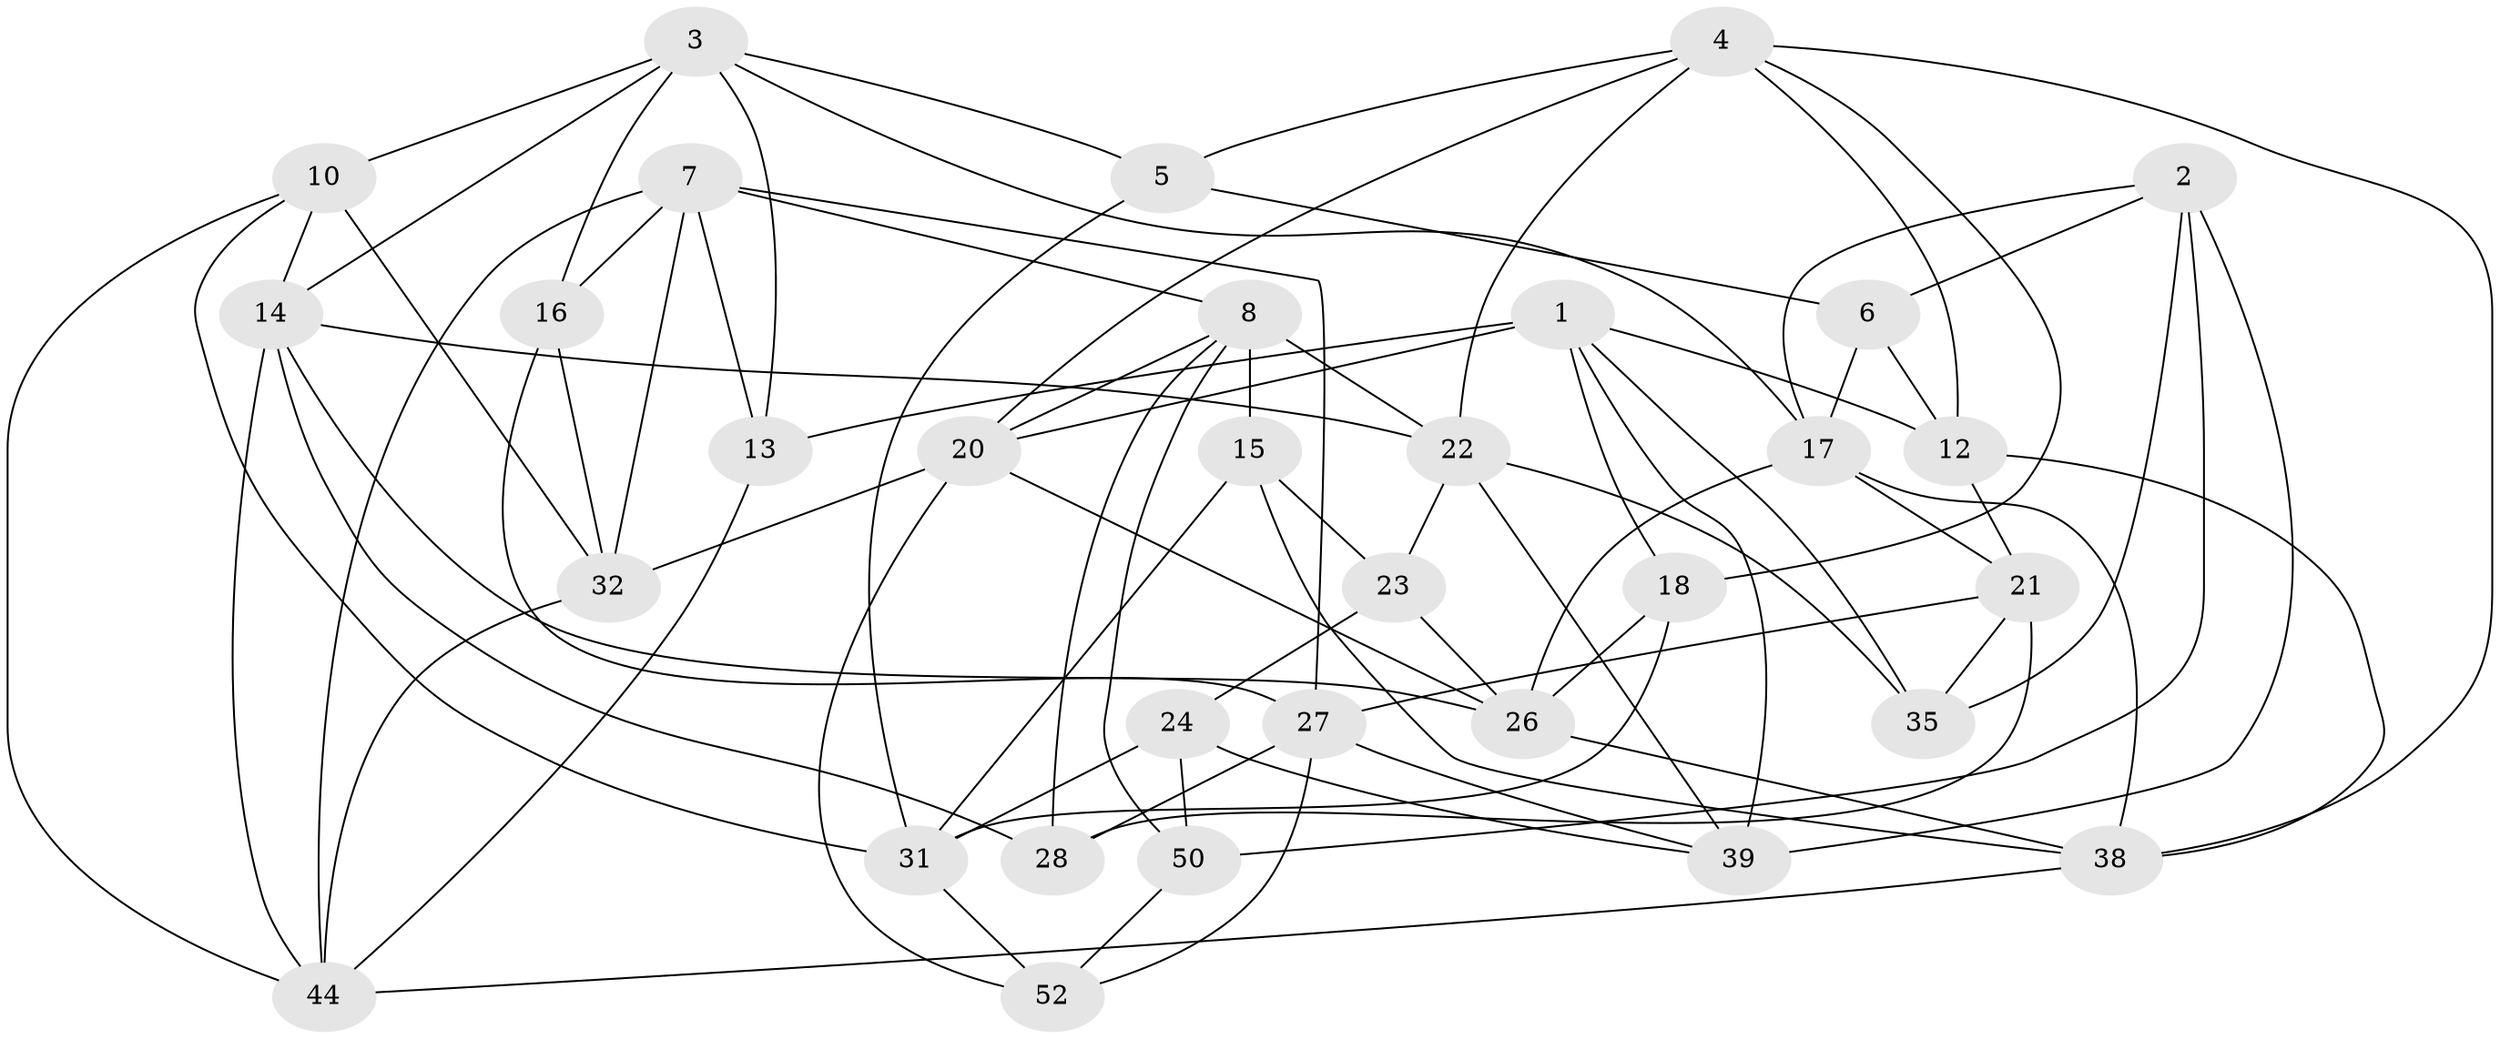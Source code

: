 // Generated by graph-tools (version 1.1) at 2025/52/02/27/25 19:52:34]
// undirected, 32 vertices, 81 edges
graph export_dot {
graph [start="1"]
  node [color=gray90,style=filled];
  1 [super="+37"];
  2 [super="+11"];
  3 [super="+25"];
  4 [super="+9"];
  5;
  6;
  7 [super="+45"];
  8 [super="+19"];
  10 [super="+33"];
  12 [super="+30"];
  13;
  14 [super="+48"];
  15;
  16;
  17 [super="+36"];
  18;
  20 [super="+34"];
  21 [super="+40"];
  22 [super="+29"];
  23;
  24;
  26 [super="+43"];
  27 [super="+49"];
  28;
  31 [super="+41"];
  32 [super="+51"];
  35;
  38 [super="+42"];
  39 [super="+47"];
  44 [super="+46"];
  50;
  52;
  1 -- 18;
  1 -- 13;
  1 -- 35;
  1 -- 39;
  1 -- 12;
  1 -- 20;
  2 -- 50;
  2 -- 35;
  2 -- 39 [weight=2];
  2 -- 17;
  2 -- 6;
  3 -- 17;
  3 -- 16;
  3 -- 14;
  3 -- 10;
  3 -- 13;
  3 -- 5;
  4 -- 20;
  4 -- 5;
  4 -- 12;
  4 -- 18;
  4 -- 22;
  4 -- 38;
  5 -- 6;
  5 -- 31;
  6 -- 12;
  6 -- 17;
  7 -- 27;
  7 -- 32;
  7 -- 44;
  7 -- 16;
  7 -- 13;
  7 -- 8;
  8 -- 28;
  8 -- 15;
  8 -- 50;
  8 -- 20;
  8 -- 22;
  10 -- 32 [weight=2];
  10 -- 31;
  10 -- 44;
  10 -- 14;
  12 -- 21 [weight=2];
  12 -- 38;
  13 -- 44;
  14 -- 22;
  14 -- 26;
  14 -- 28;
  14 -- 44;
  15 -- 38;
  15 -- 31;
  15 -- 23;
  16 -- 32;
  16 -- 27;
  17 -- 38;
  17 -- 26;
  17 -- 21;
  18 -- 26;
  18 -- 31;
  20 -- 52;
  20 -- 26;
  20 -- 32;
  21 -- 35;
  21 -- 27;
  21 -- 28;
  22 -- 23;
  22 -- 35;
  22 -- 39;
  23 -- 26;
  23 -- 24;
  24 -- 50;
  24 -- 39;
  24 -- 31;
  26 -- 38;
  27 -- 39;
  27 -- 28;
  27 -- 52;
  31 -- 52;
  32 -- 44;
  38 -- 44;
  50 -- 52;
}
